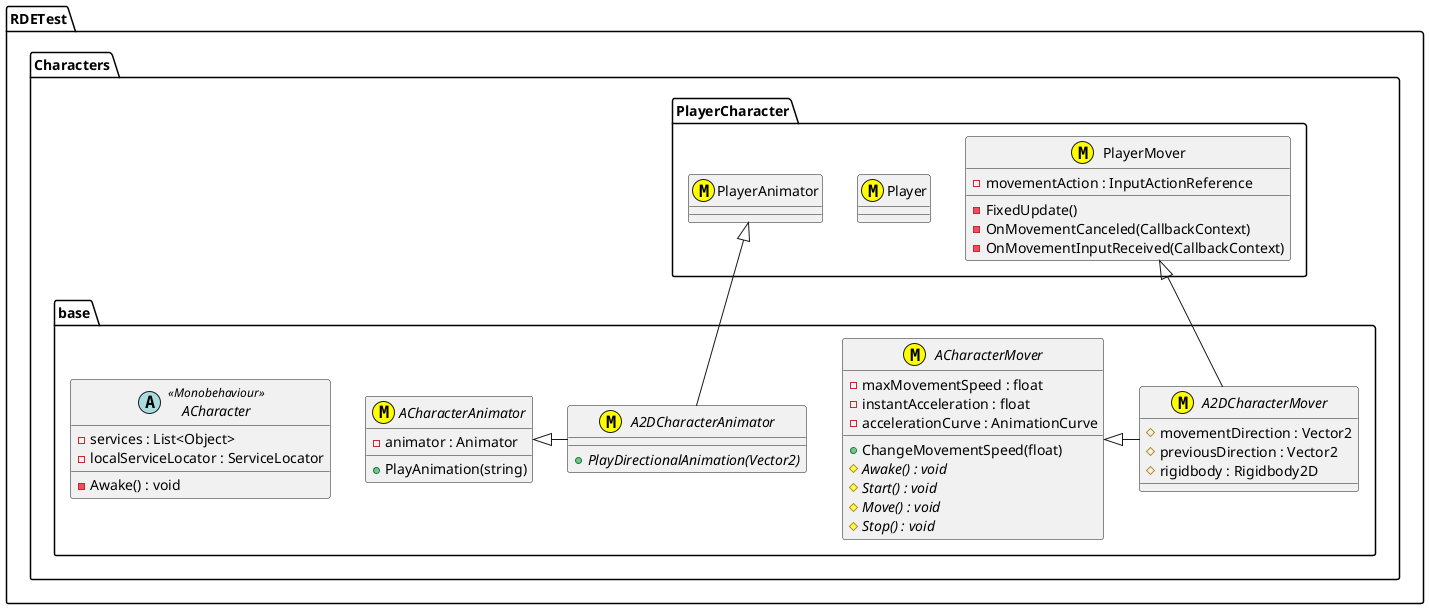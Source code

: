 ﻿@startuml
'https://plantuml.com/class-diagram


package RDETest 
{
	package Characters.base
	{
		abstract class ACharacter <<Monobehaviour>>
		{
			- services : List<Object>
			- localServiceLocator : ServiceLocator
			- Awake() : void
		}
		
		abstract class ACharacterAnimator <<M,yellow>>
		{
			- animator : Animator
			
			+ PlayAnimation(string)
		}
 
 		abstract class ACharacterMover <<M,yellow>>
 		{
 			- maxMovementSpeed : float
 			- instantAcceleration : float
 			- accelerationCurve : AnimationCurve
 			+ ChangeMovementSpeed(float)
 			# {abstract} Awake() : void
 			# {abstract} Start() : void
 			# {abstract} Move() : void
 			# {abstract} Stop() : void
		}
		
		abstract class A2DCharacterAnimator <<M,yellow>>
		{
			+ {abstract}PlayDirectionalAnimation(Vector2)
		}
		
		abstract class A2DCharacterMover <<M,yellow>>
		{
			# movementDirection : Vector2
			# previousDirection : Vector2
			# rigidbody : Rigidbody2D
		}
		ACharacterMover <|- A2DCharacterMover
		ACharacterAnimator <|- A2DCharacterAnimator
	}

	package Characters.PlayerCharacter
	{
		class Player <<M,yellow>>
		{
		
		}

		class PlayerMover <<M,yellow>>
		{
			- movementAction : InputActionReference
			- FixedUpdate()
			- OnMovementCanceled(CallbackContext)
			- OnMovementInputReceived(CallbackContext)
		}
		
		class PlayerAnimator <<M,yellow>>
		{
			
		}
		PlayerMover <|- A2DCharacterMover
		PlayerAnimator <|-- A2DCharacterAnimator
	}
}


@enduml